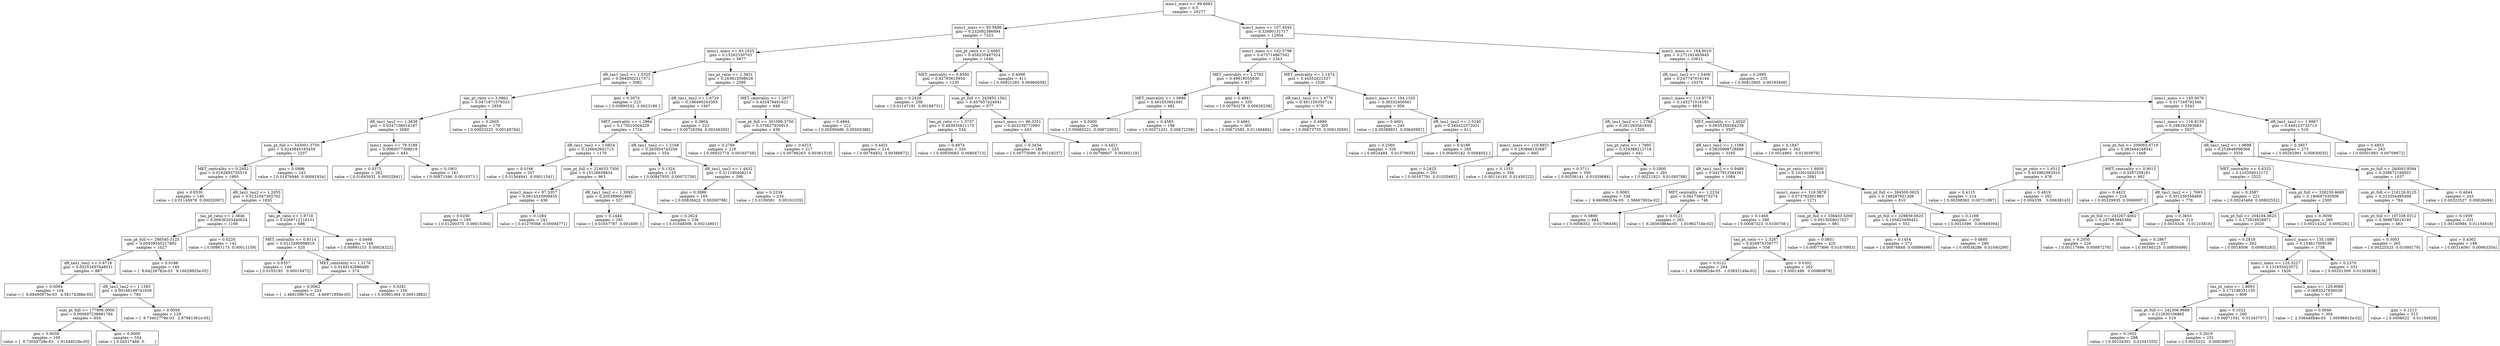 digraph Tree {
0 [label="mmc1_mass <= 99.6692\ngini = 0.5\nsamples = 20277", shape="box"] ;
1 [label="mmc1_mass <= 93.5686\ngini = 0.232082386894\nsamples = 7323", shape="box"] ;
0 -> 1 ;
2 [label="mmc1_mass <= 83.1825\ngini = 0.15262330703\nsamples = 5677", shape="box"] ;
1 -> 2 ;
3 [label="dR_tau1_tau2 <= 1.5325\ngini = 0.0648502217371\nsamples = 3082", shape="box"] ;
2 -> 3 ;
4 [label="tau_pt_ratio <= 3.0862\ngini = 0.0471871579333\nsamples = 2859", shape="box"] ;
3 -> 4 ;
5 [label="dR_tau1_tau2 <= 1.3838\ngini = 0.0347106016187\nsamples = 2680", shape="box"] ;
4 -> 5 ;
6 [label="sum_pt_full <= 343001.3750\ngini = 0.0243840183459\nsamples = 2237", shape="box"] ;
5 -> 6 ;
7 [label="MET_centrality <= 0.2952\ngini = 0.0162685735519\nsamples = 1995", shape="box"] ;
6 -> 7 ;
8 [label="gini = 0.0530\nsamples = 140\nvalue = [ 0.01145878  0.00032067]", shape="box"] ;
7 -> 8 ;
9 [label="dR_tau1_tau2 <= 1.2055\ngini = 0.0131047302702\nsamples = 1855", shape="box"] ;
7 -> 9 ;
10 [label="tau_pt_ratio <= 2.3846\ngini = 0.00630203440624\nsamples = 1169", shape="box"] ;
9 -> 10 ;
11 [label="sum_pt_full <= 286540.3125\ngini = 0.00439545217892\nsamples = 1027", shape="box"] ;
10 -> 11 ;
12 [label="dR_tau1_tau2 <= 0.8718\ngini = 0.00251657648531\nsamples = 887", shape="box"] ;
11 -> 12 ;
13 [label="gini = 0.0094\nsamples = 104\nvalue = [  9.69490975e-03   4.58174388e-05]", shape="box"] ;
12 -> 13 ;
14 [label="dR_tau1_tau2 <= 1.1585\ngini = 0.00148149741639\nsamples = 783", shape="box"] ;
12 -> 14 ;
15 [label="sum_pt_full <= 177896.0000\ngini = 0.000697238981784\nsamples = 654", shape="box"] ;
14 -> 15 ;
16 [label="gini = 0.0039\nsamples = 100\nvalue = [  9.73059728e-03   1.91544018e-05]", shape="box"] ;
15 -> 16 ;
17 [label="gini = 0.0000\nsamples = 554\nvalue = [ 0.04517466  0.        ]", shape="box"] ;
15 -> 17 ;
18 [label="gini = 0.0059\nsamples = 129\nvalue = [  9.73402779e-03   2.87981361e-05]", shape="box"] ;
14 -> 18 ;
19 [label="gini = 0.0186\nsamples = 140\nvalue = [  9.64226782e-03   9.16029925e-05]", shape="box"] ;
11 -> 19 ;
20 [label="gini = 0.0226\nsamples = 142\nvalue = [ 0.00967175  0.00011159]", shape="box"] ;
10 -> 20 ;
21 [label="tau_pt_ratio <= 1.9718\ngini = 0.0269712118101\nsamples = 686", shape="box"] ;
9 -> 21 ;
22 [label="MET_centrality <= 0.9114\ngini = 0.0212490098919\nsamples = 520", shape="box"] ;
21 -> 22 ;
23 [label="gini = 0.0357\nsamples = 146\nvalue = [ 0.0105192   0.00019472]", shape="box"] ;
22 -> 23 ;
24 [label="MET_centrality <= 1.3178\ngini = 0.0149142896489\nsamples = 374", shape="box"] ;
22 -> 24 ;
25 [label="gini = 0.0062\nsamples = 224\nvalue = [  1.48910967e-02   4.66971959e-05]", shape="box"] ;
24 -> 25 ;
26 [label="gini = 0.0281\nsamples = 150\nvalue = [ 0.00961364  0.00013882]", shape="box"] ;
24 -> 26 ;
27 [label="gini = 0.0466\nsamples = 166\nvalue = [ 0.00995153  0.00024322]", shape="box"] ;
21 -> 27 ;
28 [label="gini = 0.0996\nsamples = 242\nvalue = [ 0.01476946  0.00081934]", shape="box"] ;
6 -> 28 ;
29 [label="mmc1_mass <= 79.3189\ngini = 0.0960077308619\nsamples = 443", shape="box"] ;
5 -> 29 ;
30 [label="gini = 0.0373\nsamples = 282\nvalue = [ 0.01693032  0.00032841]", shape="box"] ;
29 -> 30 ;
31 [label="gini = 0.1901\nsamples = 161\nvalue = [ 0.00871546  0.0010373 ]", shape="box"] ;
29 -> 31 ;
32 [label="gini = 0.2605\nsamples = 179\nvalue = [ 0.00823225  0.00149784]", shape="box"] ;
4 -> 32 ;
33 [label="gini = 0.3074\nsamples = 223\nvalue = [ 0.00990532  0.0023189 ]", shape="box"] ;
3 -> 33 ;
34 [label="tau_pt_ratio <= 2.3831\ngini = 0.263813598028\nsamples = 2595", shape="box"] ;
2 -> 34 ;
35 [label="dR_tau1_tau2 <= 1.6720\ngini = 0.196490243393\nsamples = 1947", shape="box"] ;
34 -> 35 ;
36 [label="MET_centrality <= 1.2964\ngini = 0.175010504229\nsamples = 1724", shape="box"] ;
35 -> 36 ;
37 [label="dR_tau1_tau2 <= 1.0824\ngini = 0.126642602713\nsamples = 1170", shape="box"] ;
36 -> 37 ;
38 [label="gini = 0.0166\nsamples = 207\nvalue = [ 0.01364941  0.00011541]", shape="box"] ;
37 -> 38 ;
39 [label="sum_pt_full <= 224633.7500\ngini = 0.15128838834\nsamples = 963", shape="box"] ;
37 -> 39 ;
40 [label="mmc1_mass <= 87.5357\ngini = 0.0814333909455\nsamples = 436", shape="box"] ;
39 -> 40 ;
41 [label="gini = 0.0250\nsamples = 195\nvalue = [ 0.01200375  0.00015364]", shape="box"] ;
40 -> 41 ;
42 [label="gini = 0.1284\nsamples = 241\nvalue = [ 0.01279368  0.00094771]", shape="box"] ;
40 -> 42 ;
43 [label="dR_tau1_tau2 <= 1.3093\ngini = 0.205399601465\nsamples = 527", shape="box"] ;
39 -> 43 ;
44 [label="gini = 0.1444\nsamples = 291\nvalue = [ 0.01657787  0.001409  ]", shape="box"] ;
43 -> 44 ;
45 [label="gini = 0.2824\nsamples = 236\nvalue = [ 0.01048306  0.00214901]", shape="box"] ;
43 -> 45 ;
46 [label="dR_tau1_tau2 <= 1.2168\ngini = 0.263954743256\nsamples = 554", shape="box"] ;
36 -> 46 ;
47 [label="gini = 0.1324\nsamples = 155\nvalue = [ 0.00947955  0.00072758]", shape="box"] ;
46 -> 47 ;
48 [label="dR_tau1_tau2 <= 1.4432\ngini = 0.311180408214\nsamples = 399", shape="box"] ;
46 -> 48 ;
49 [label="gini = 0.3886\nsamples = 165\nvalue = [ 0.00838422  0.00300798]", shape="box"] ;
48 -> 49 ;
50 [label="gini = 0.2234\nsamples = 234\nvalue = [ 0.0109591   0.00161035]", shape="box"] ;
48 -> 50 ;
51 [label="gini = 0.3804\nsamples = 223\nvalue = [ 0.00726294  0.00249265]", shape="box"] ;
35 -> 51 ;
52 [label="MET_centrality <= 1.2977\ngini = 0.433479491621\nsamples = 648", shape="box"] ;
34 -> 52 ;
53 [label="sum_pt_full <= 301099.3750\ngini = 0.370627920915\nsamples = 436", shape="box"] ;
52 -> 53 ;
54 [label="gini = 0.2769\nsamples = 219\nvalue = [ 0.00832774  0.00165756]", shape="box"] ;
53 -> 54 ;
55 [label="gini = 0.4315\nsamples = 217\nvalue = [ 0.00786263  0.00361519]", shape="box"] ;
53 -> 55 ;
56 [label="gini = 0.4964\nsamples = 212\nvalue = [ 0.00599486  0.00505386]", shape="box"] ;
52 -> 56 ;
57 [label="tau_pt_ratio <= 2.4095\ngini = 0.458235487024\nsamples = 1646", shape="box"] ;
1 -> 57 ;
58 [label="MET_centrality <= 0.8580\ngini = 0.42793610954\nsamples = 1235", shape="box"] ;
57 -> 58 ;
59 [label="gini = 0.2426\nsamples = 258\nvalue = [ 0.01147191  0.00188731]", shape="box"] ;
58 -> 59 ;
60 [label="sum_pt_full <= 243853.1562\ngini = 0.457657424041\nsamples = 977", shape="box"] ;
58 -> 60 ;
61 [label="tau_pt_ratio <= 1.3737\ngini = 0.483935811175\nsamples = 534", shape="box"] ;
60 -> 61 ;
62 [label="gini = 0.4431\nsamples = 214\nvalue = [ 0.00784832  0.00388872]", shape="box"] ;
61 -> 62 ;
63 [label="gini = 0.4974\nsamples = 320\nvalue = [ 0.00930083  0.00804713]", shape="box"] ;
61 -> 63 ;
64 [label="mmc1_mass <= 96.3351\ngini = 0.403239772993\nsamples = 443", shape="box"] ;
60 -> 64 ;
65 [label="gini = 0.3434\nsamples = 188\nvalue = [ 0.00773099  0.00218237]", shape="box"] ;
64 -> 65 ;
66 [label="gini = 0.4421\nsamples = 255\nvalue = [ 0.00798607  0.00393119]", shape="box"] ;
64 -> 66 ;
67 [label="gini = 0.4998\nsamples = 411\nvalue = [ 0.00921283  0.00960058]", shape="box"] ;
57 -> 67 ;
68 [label="mmc1_mass <= 107.4545\ngini = 0.32680131717\nsamples = 12954", shape="box"] ;
0 -> 68 ;
69 [label="mmc1_mass <= 102.5798\ngini = 0.473714867502\nsamples = 2343", shape="box"] ;
68 -> 69 ;
70 [label="MET_centrality <= 1.2763\ngini = 0.49918055836\nsamples = 817", shape="box"] ;
69 -> 70 ;
71 [label="MET_centrality <= 1.0886\ngini = 0.491653901691\nsamples = 482", shape="box"] ;
70 -> 71 ;
72 [label="gini = 0.5000\nsamples = 284\nvalue = [ 0.00665221  0.00672003]", shape="box"] ;
71 -> 72 ;
73 [label="gini = 0.4585\nsamples = 198\nvalue = [ 0.00371431  0.00672258]", shape="box"] ;
71 -> 73 ;
74 [label="gini = 0.4941\nsamples = 335\nvalue = [ 0.00783278  0.00629238]", shape="box"] ;
70 -> 74 ;
75 [label="MET_centrality <= 1.1474\ngini = 0.44552621537\nsamples = 1526", shape="box"] ;
69 -> 75 ;
76 [label="dR_tau1_tau2 <= 1.4770\ngini = 0.491150350714\nsamples = 670", shape="box"] ;
75 -> 76 ;
77 [label="gini = 0.4661\nsamples = 365\nvalue = [ 0.00672585  0.01146484]", shape="box"] ;
76 -> 77 ;
78 [label="gini = 0.4989\nsamples = 305\nvalue = [ 0.00673755  0.00613059]", shape="box"] ;
76 -> 78 ;
79 [label="mmc1_mass <= 104.1335\ngini = 0.38332400561\nsamples = 856", shape="box"] ;
75 -> 79 ;
80 [label="gini = 0.4691\nsamples = 245\nvalue = [ 0.00388831  0.00645907]", shape="box"] ;
79 -> 80 ;
81 [label="dR_tau1_tau2 <= 1.5240\ngini = 0.340422372031\nsamples = 611", shape="box"] ;
79 -> 81 ;
82 [label="gini = 0.2560\nsamples = 326\nvalue = [ 0.0024484   0.01379655]", shape="box"] ;
81 -> 82 ;
83 [label="gini = 0.4188\nsamples = 285\nvalue = [ 0.00400182  0.0094052 ]", shape="box"] ;
81 -> 83 ;
84 [label="mmc1_mass <= 164.9010\ngini = 0.271182465645\nsamples = 10611", shape="box"] ;
68 -> 84 ;
85 [label="dR_tau1_tau2 <= 1.5406\ngini = 0.247747016144\nsamples = 10376", shape="box"] ;
84 -> 85 ;
86 [label="mmc1_mass <= 114.8776\ngini = 0.145271018181\nsamples = 4833", shape="box"] ;
85 -> 86 ;
87 [label="dR_tau1_tau2 <= 1.2768\ngini = 0.261265561845\nsamples = 1326", shape="box"] ;
86 -> 87 ;
88 [label="mmc1_mass <= 110.8851\ngini = 0.183866102687\nsamples = 685", shape="box"] ;
87 -> 88 ;
89 [label="gini = 0.2425\nsamples = 291\nvalue = [ 0.00167791  0.01020482]", shape="box"] ;
88 -> 89 ;
90 [label="gini = 0.1353\nsamples = 394\nvalue = [ 0.00114145  0.01450222]", shape="box"] ;
88 -> 90 ;
91 [label="tau_pt_ratio <= 1.7995\ngini = 0.329388212718\nsamples = 641", shape="box"] ;
87 -> 91 ;
92 [label="gini = 0.3711\nsamples = 350\nvalue = [ 0.00336141  0.01029684]", shape="box"] ;
91 -> 92 ;
93 [label="gini = 0.2800\nsamples = 291\nvalue = [ 0.00221821  0.01095788]", shape="box"] ;
91 -> 93 ;
94 [label="MET_centrality <= 1.4020\ngini = 0.0935359264238\nsamples = 3507", shape="box"] ;
86 -> 94 ;
95 [label="dR_tau1_tau2 <= 1.1588\ngini = 0.0820998728889\nsamples = 3165", shape="box"] ;
94 -> 95 ;
96 [label="dR_tau1_tau2 <= 0.9488\ngini = 0.0427913364361\nsamples = 1084", shape="box"] ;
95 -> 96 ;
97 [label="gini = 0.0083\nsamples = 338\nvalue = [  6.66099310e-05   1.58667902e-02]", shape="box"] ;
96 -> 97 ;
98 [label="MET_centrality <= 1.2234\ngini = 0.0617386275274\nsamples = 746", shape="box"] ;
96 -> 98 ;
99 [label="gini = 0.0890\nsamples = 484\nvalue = [ 0.0008352   0.01706436]", shape="box"] ;
98 -> 99 ;
100 [label="gini = 0.0121\nsamples = 262\nvalue = [  6.26593864e-05   1.01962718e-02]", shape="box"] ;
98 -> 100 ;
101 [label="tau_pt_ratio <= 1.8800\ngini = 0.103010452519\nsamples = 2081", shape="box"] ;
95 -> 101 ;
102 [label="mmc1_mass <= 119.3878\ngini = 0.073792601993\nsamples = 1271", shape="box"] ;
101 -> 102 ;
103 [label="gini = 0.1468\nsamples = 290\nvalue = [ 0.00087323  0.0100756 ]", shape="box"] ;
102 -> 103 ;
104 [label="sum_pt_full <= 336403.5000\ngini = 0.0513058017027\nsamples = 981", shape="box"] ;
102 -> 104 ;
105 [label="tau_pt_ratio <= 1.3287\ngini = 0.020975338777\nsamples = 556", shape="box"] ;
104 -> 105 ;
106 [label="gini = 0.0122\nsamples = 294\nvalue = [  6.43869624e-05   1.03832148e-02]", shape="box"] ;
105 -> 106 ;
107 [label="gini = 0.0302\nsamples = 262\nvalue = [ 0.0001498   0.00960879]", shape="box"] ;
105 -> 107 ;
108 [label="gini = 0.0851\nsamples = 425\nvalue = [ 0.00077896  0.01670953]", shape="box"] ;
104 -> 108 ;
109 [label="sum_pt_full <= 394500.0625\ngini = 0.146287921308\nsamples = 810", shape="box"] ;
101 -> 109 ;
110 [label="sum_pt_full <= 329859.0625\ngini = 0.105923499451\nsamples = 552", shape="box"] ;
109 -> 110 ;
111 [label="gini = 0.1454\nsamples = 272\nvalue = [ 0.00076848  0.00896496]", shape="box"] ;
110 -> 111 ;
112 [label="gini = 0.0685\nsamples = 280\nvalue = [ 0.00038286  0.01040299]", shape="box"] ;
110 -> 112 ;
113 [label="gini = 0.2168\nsamples = 258\nvalue = [ 0.0013399   0.00949394]", shape="box"] ;
109 -> 113 ;
114 [label="gini = 0.1847\nsamples = 342\nvalue = [ 0.0014965   0.01303979]", shape="box"] ;
94 -> 114 ;
115 [label="mmc1_mass <= 145.0076\ngini = 0.317169792346\nsamples = 5543", shape="box"] ;
85 -> 115 ;
116 [label="mmc1_mass <= 116.8150\ngini = 0.298192393683\nsamples = 5027", shape="box"] ;
115 -> 116 ;
117 [label="sum_pt_full <= 209065.6719\ngini = 0.383464248541\nsamples = 1468", shape="box"] ;
116 -> 117 ;
118 [label="tau_pt_ratio <= 1.4512\ngini = 0.453982982916\nsamples = 476", shape="box"] ;
117 -> 118 ;
119 [label="gini = 0.4115\nsamples = 214\nvalue = [ 0.00298362  0.00731897]", shape="box"] ;
118 -> 119 ;
120 [label="gini = 0.4819\nsamples = 262\nvalue = [ 0.004339    0.00638143]", shape="box"] ;
118 -> 120 ;
121 [label="MET_centrality <= 0.9015\ngini = 0.3397258181\nsamples = 992", shape="box"] ;
117 -> 121 ;
122 [label="gini = 0.4422\nsamples = 216\nvalue = [ 0.00329935  0.0066997 ]", shape="box"] ;
121 -> 122 ;
123 [label="dR_tau1_tau2 <= 1.7693\ngini = 0.301330356469\nsamples = 776", shape="box"] ;
121 -> 123 ;
124 [label="sum_pt_full <= 243207.4062\ngini = 0.247983945366\nsamples = 463", shape="box"] ;
123 -> 124 ;
125 [label="gini = 0.2050\nsamples = 226\nvalue = [ 0.00117696  0.00897276]", shape="box"] ;
124 -> 125 ;
126 [label="gini = 0.2867\nsamples = 237\nvalue = [ 0.00180125  0.00858499]", shape="box"] ;
124 -> 126 ;
127 [label="gini = 0.3653\nsamples = 313\nvalue = [ 0.0035326   0.01115816]", shape="box"] ;
123 -> 127 ;
128 [label="dR_tau1_tau2 <= 1.9698\ngini = 0.253648096369\nsamples = 3559", shape="box"] ;
116 -> 128 ;
129 [label="MET_centrality <= 0.6325\ngini = 0.210356012172\nsamples = 2522", shape="box"] ;
128 -> 129 ;
130 [label="gini = 0.3587\nsamples = 222\nvalue = [ 0.00245484  0.00802552]", shape="box"] ;
129 -> 130 ;
131 [label="sum_pt_full <= 328239.4688\ngini = 0.190697530506\nsamples = 2300", shape="box"] ;
129 -> 131 ;
132 [label="sum_pt_full <= 204184.0625\ngini = 0.172916026871\nsamples = 2020", shape="box"] ;
131 -> 132 ;
133 [label="gini = 0.2818\nsamples = 262\nvalue = [ 0.0018506   0.00905283]", shape="box"] ;
132 -> 133 ;
134 [label="mmc1_mass <= 135.1086\ngini = 0.154617009199\nsamples = 1758", shape="box"] ;
132 -> 134 ;
135 [label="mmc1_mass <= 125.3227\ngini = 0.131935423572\nsamples = 1426", shape="box"] ;
134 -> 135 ;
136 [label="tau_pt_ratio <= 1.8693\ngini = 0.172188351155\nsamples = 809", shape="box"] ;
135 -> 136 ;
137 [label="sum_pt_full <= 242306.9688\ngini = 0.212030106865\nsamples = 519", shape="box"] ;
136 -> 137 ;
138 [label="gini = 0.1655\nsamples = 288\nvalue = [ 0.00104301  0.01041555]", shape="box"] ;
137 -> 138 ;
139 [label="gini = 0.2619\nsamples = 231\nvalue = [ 0.0015222   0.00829907]", shape="box"] ;
137 -> 139 ;
140 [label="gini = 0.1022\nsamples = 290\nvalue = [ 0.00071051  0.01243757]", shape="box"] ;
136 -> 140 ;
141 [label="mmc1_mass <= 129.6066\ngini = 0.0683527836028\nsamples = 617", shape="box"] ;
135 -> 141 ;
142 [label="gini = 0.0046\nsamples = 304\nvalue = [  2.53644684e-05   1.09596815e-02]", shape="box"] ;
141 -> 142 ;
143 [label="gini = 0.1213\nsamples = 313\nvalue = [ 0.0008022   0.01156928]", shape="box"] ;
141 -> 143 ;
144 [label="gini = 0.2370\nsamples = 332\nvalue = [ 0.00201309  0.01263838]", shape="box"] ;
134 -> 144 ;
145 [label="gini = 0.3059\nsamples = 280\nvalue = [ 0.00214242  0.0092262 ]", shape="box"] ;
131 -> 145 ;
146 [label="sum_pt_full <= 260093.8594\ngini = 0.338672168501\nsamples = 1037", shape="box"] ;
128 -> 146 ;
147 [label="sum_pt_full <= 216126.8125\ngini = 0.313354485498\nsamples = 794", shape="box"] ;
146 -> 147 ;
148 [label="sum_pt_full <= 197338.0312\ngini = 0.369878016195\nsamples = 463", shape="box"] ;
147 -> 148 ;
149 [label="gini = 0.3003\nsamples = 265\nvalue = [ 0.00225525  0.01000179]", shape="box"] ;
148 -> 149 ;
150 [label="gini = 0.4362\nsamples = 198\nvalue = [ 0.00314091  0.00663354]", shape="box"] ;
148 -> 150 ;
151 [label="gini = 0.1939\nsamples = 331\nvalue = [ 0.00140994  0.01154918]", shape="box"] ;
147 -> 151 ;
152 [label="gini = 0.4044\nsamples = 243\nvalue = [ 0.00323527  0.00826494]", shape="box"] ;
146 -> 152 ;
153 [label="dR_tau1_tau2 <= 1.9967\ngini = 0.449123735713\nsamples = 516", shape="box"] ;
115 -> 153 ;
154 [label="gini = 0.3857\nsamples = 273\nvalue = [ 0.00292991  0.00830035]", shape="box"] ;
153 -> 154 ;
155 [label="gini = 0.4853\nsamples = 243\nvalue = [ 0.00501983  0.00709672]", shape="box"] ;
153 -> 155 ;
156 [label="gini = 0.2885\nsamples = 235\nvalue = [ 0.00912805  0.00193406]", shape="box"] ;
84 -> 156 ;
}